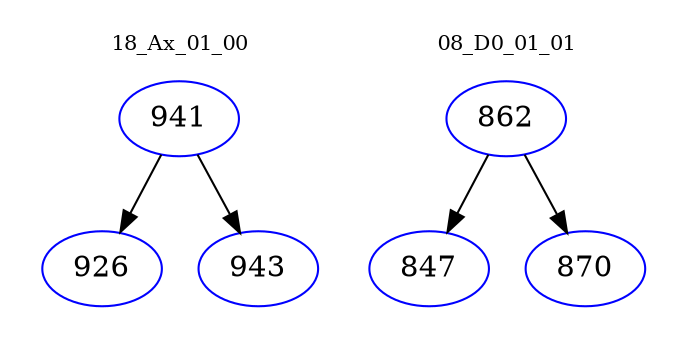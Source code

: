 digraph{
subgraph cluster_0 {
color = white
label = "18_Ax_01_00";
fontsize=10;
T0_941 [label="941", color="blue"]
T0_941 -> T0_926 [color="black"]
T0_926 [label="926", color="blue"]
T0_941 -> T0_943 [color="black"]
T0_943 [label="943", color="blue"]
}
subgraph cluster_1 {
color = white
label = "08_D0_01_01";
fontsize=10;
T1_862 [label="862", color="blue"]
T1_862 -> T1_847 [color="black"]
T1_847 [label="847", color="blue"]
T1_862 -> T1_870 [color="black"]
T1_870 [label="870", color="blue"]
}
}
